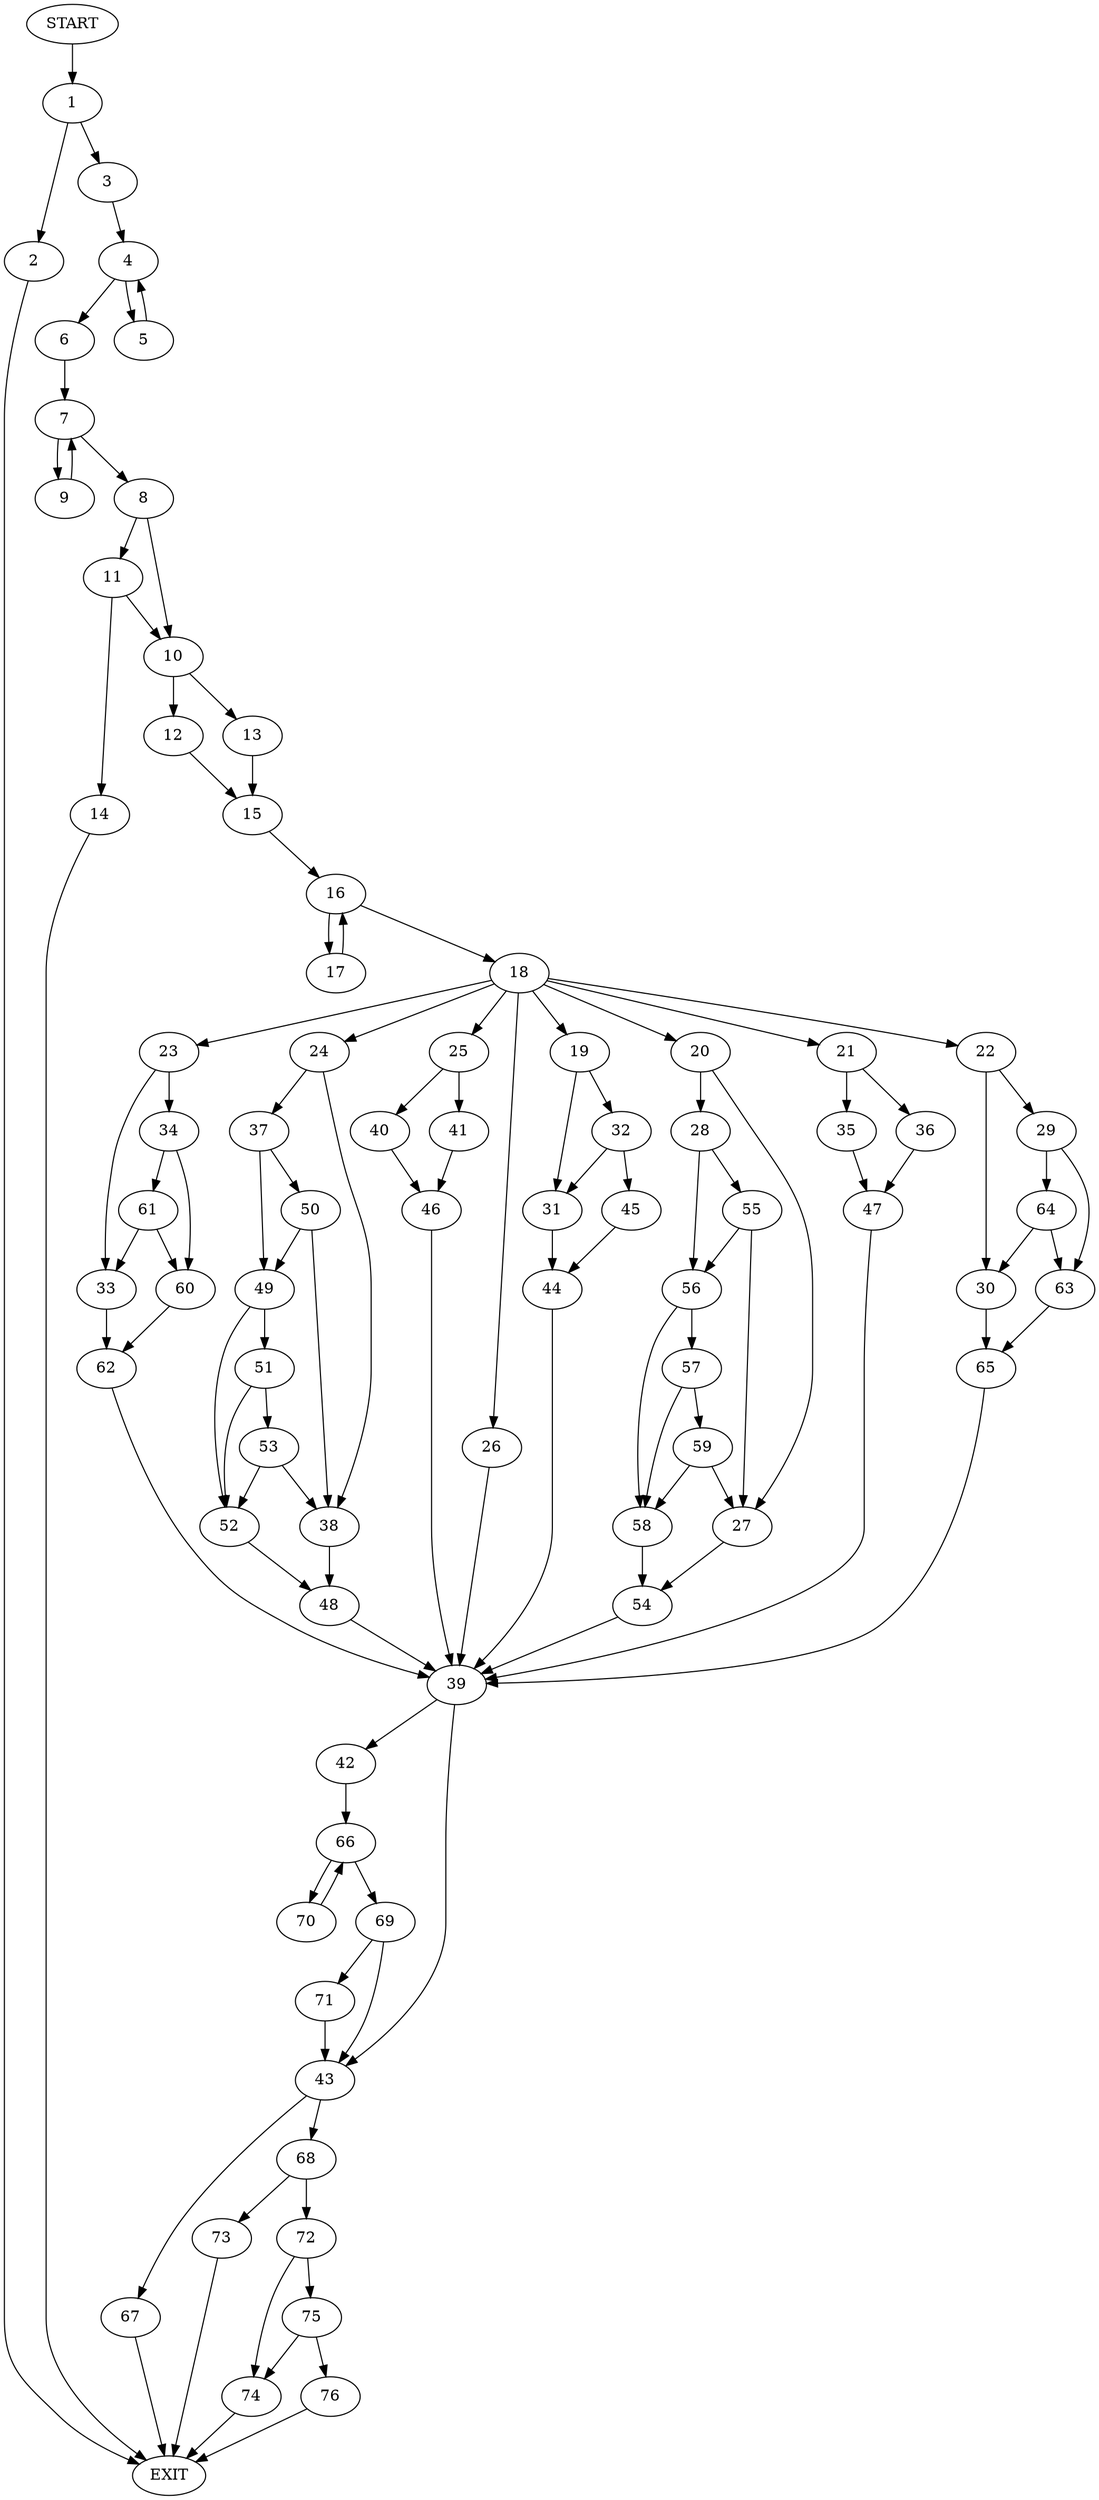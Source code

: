 digraph {
0 [label="START"]
77 [label="EXIT"]
0 -> 1
1 -> 2
1 -> 3
3 -> 4
2 -> 77
4 -> 5
4 -> 6
5 -> 4
6 -> 7
7 -> 8
7 -> 9
8 -> 10
8 -> 11
9 -> 7
10 -> 12
10 -> 13
11 -> 10
11 -> 14
14 -> 77
12 -> 15
13 -> 15
15 -> 16
16 -> 17
16 -> 18
18 -> 19
18 -> 20
18 -> 21
18 -> 22
18 -> 23
18 -> 24
18 -> 25
18 -> 26
17 -> 16
20 -> 27
20 -> 28
22 -> 29
22 -> 30
19 -> 31
19 -> 32
23 -> 33
23 -> 34
21 -> 35
21 -> 36
24 -> 37
24 -> 38
26 -> 39
25 -> 40
25 -> 41
39 -> 42
39 -> 43
31 -> 44
32 -> 31
32 -> 45
45 -> 44
44 -> 39
41 -> 46
40 -> 46
46 -> 39
35 -> 47
36 -> 47
47 -> 39
38 -> 48
37 -> 49
37 -> 50
50 -> 38
50 -> 49
49 -> 51
49 -> 52
51 -> 53
51 -> 52
52 -> 48
53 -> 38
53 -> 52
48 -> 39
27 -> 54
28 -> 55
28 -> 56
56 -> 57
56 -> 58
55 -> 27
55 -> 56
57 -> 58
57 -> 59
58 -> 54
59 -> 27
59 -> 58
54 -> 39
34 -> 60
34 -> 61
33 -> 62
61 -> 60
61 -> 33
60 -> 62
62 -> 39
29 -> 63
29 -> 64
30 -> 65
64 -> 30
64 -> 63
63 -> 65
65 -> 39
42 -> 66
43 -> 67
43 -> 68
66 -> 69
66 -> 70
70 -> 66
69 -> 43
69 -> 71
71 -> 43
67 -> 77
68 -> 72
68 -> 73
73 -> 77
72 -> 74
72 -> 75
75 -> 76
75 -> 74
74 -> 77
76 -> 77
}
